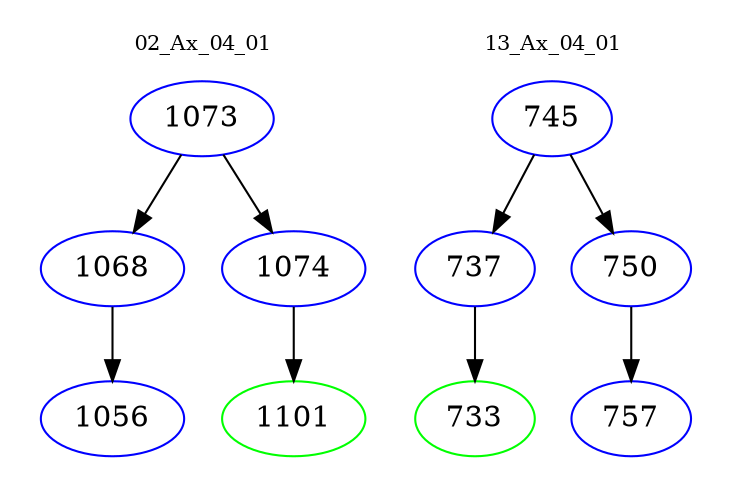 digraph{
subgraph cluster_0 {
color = white
label = "02_Ax_04_01";
fontsize=10;
T0_1073 [label="1073", color="blue"]
T0_1073 -> T0_1068 [color="black"]
T0_1068 [label="1068", color="blue"]
T0_1068 -> T0_1056 [color="black"]
T0_1056 [label="1056", color="blue"]
T0_1073 -> T0_1074 [color="black"]
T0_1074 [label="1074", color="blue"]
T0_1074 -> T0_1101 [color="black"]
T0_1101 [label="1101", color="green"]
}
subgraph cluster_1 {
color = white
label = "13_Ax_04_01";
fontsize=10;
T1_745 [label="745", color="blue"]
T1_745 -> T1_737 [color="black"]
T1_737 [label="737", color="blue"]
T1_737 -> T1_733 [color="black"]
T1_733 [label="733", color="green"]
T1_745 -> T1_750 [color="black"]
T1_750 [label="750", color="blue"]
T1_750 -> T1_757 [color="black"]
T1_757 [label="757", color="blue"]
}
}
